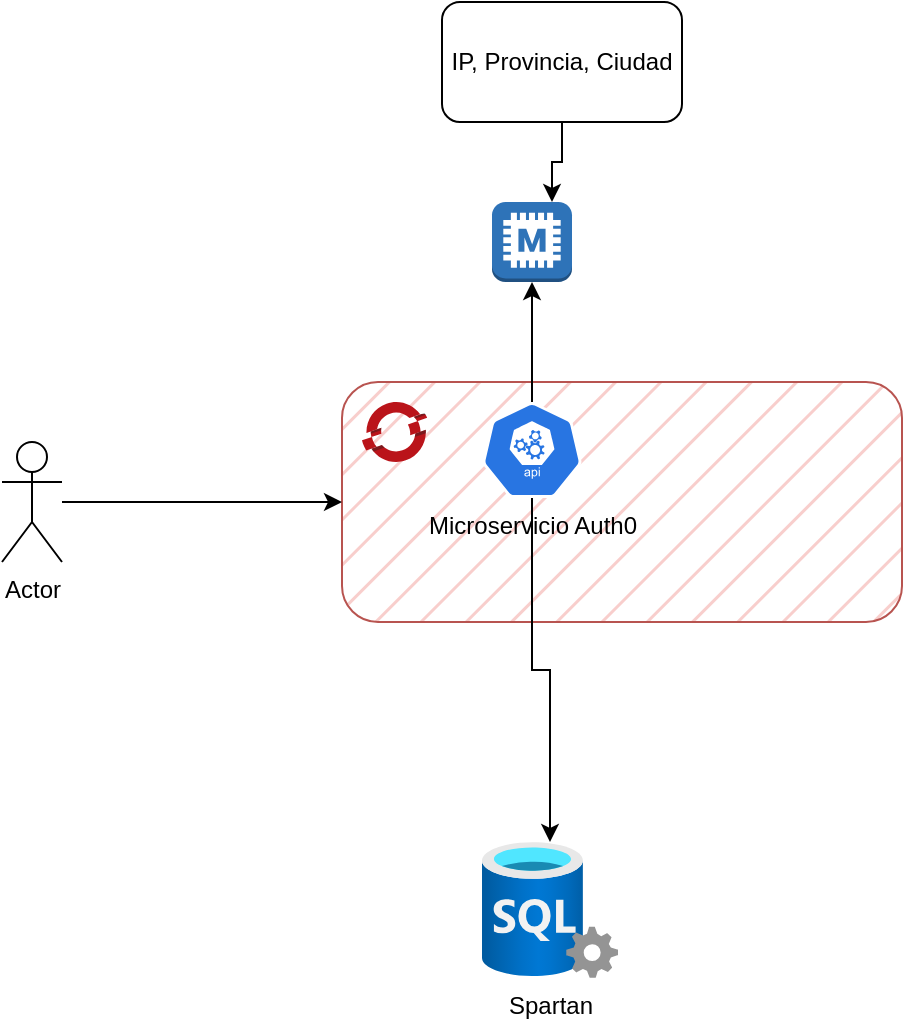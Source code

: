 <mxfile version="21.6.9" type="github">
  <diagram name="Página-1" id="4MTPa89ecPYX-DlPCeww">
    <mxGraphModel dx="1877" dy="1718" grid="1" gridSize="10" guides="1" tooltips="1" connect="1" arrows="1" fold="1" page="1" pageScale="1" pageWidth="827" pageHeight="1169" math="0" shadow="0">
      <root>
        <mxCell id="0" />
        <mxCell id="1" parent="0" />
        <mxCell id="R6vhQf7PWrzbfx1SiQ1o-1" value="" style="rounded=1;whiteSpace=wrap;html=1;fillColor=#f8cecc;strokeColor=#b85450;fillStyle=hatch;" parent="1" vertex="1">
          <mxGeometry x="110" y="80" width="280" height="120" as="geometry" />
        </mxCell>
        <mxCell id="bmwiJdFLaRqczscyPQs_-8" style="edgeStyle=orthogonalEdgeStyle;rounded=0;orthogonalLoop=1;jettySize=auto;html=1;entryX=0.75;entryY=0;entryDx=0;entryDy=0;entryPerimeter=0;" edge="1" parent="1" source="R6vhQf7PWrzbfx1SiQ1o-2" target="bmwiJdFLaRqczscyPQs_-6">
          <mxGeometry relative="1" as="geometry" />
        </mxCell>
        <mxCell id="R6vhQf7PWrzbfx1SiQ1o-2" value="IP, Provincia, Ciudad" style="rounded=1;whiteSpace=wrap;html=1;" parent="1" vertex="1">
          <mxGeometry x="160" y="-110" width="120" height="60" as="geometry" />
        </mxCell>
        <mxCell id="R6vhQf7PWrzbfx1SiQ1o-7" style="edgeStyle=orthogonalEdgeStyle;rounded=0;orthogonalLoop=1;jettySize=auto;html=1;" parent="1" source="R6vhQf7PWrzbfx1SiQ1o-6" target="R6vhQf7PWrzbfx1SiQ1o-1" edge="1">
          <mxGeometry relative="1" as="geometry" />
        </mxCell>
        <mxCell id="R6vhQf7PWrzbfx1SiQ1o-6" value="Actor" style="shape=umlActor;verticalLabelPosition=bottom;verticalAlign=top;html=1;outlineConnect=0;" parent="1" vertex="1">
          <mxGeometry x="-60" y="110" width="30" height="60" as="geometry" />
        </mxCell>
        <mxCell id="bmwiJdFLaRqczscyPQs_-1" value="" style="image;sketch=0;aspect=fixed;html=1;points=[];align=center;fontSize=12;image=img/lib/mscae/OpenShift.svg;" vertex="1" parent="1">
          <mxGeometry x="120" y="90" width="32.61" height="30" as="geometry" />
        </mxCell>
        <mxCell id="bmwiJdFLaRqczscyPQs_-3" value="Spartan" style="image;aspect=fixed;html=1;points=[];align=center;fontSize=12;image=img/lib/azure2/databases/SQL_Server.svg;" vertex="1" parent="1">
          <mxGeometry x="180" y="310" width="68" height="68" as="geometry" />
        </mxCell>
        <mxCell id="bmwiJdFLaRqczscyPQs_-5" style="edgeStyle=orthogonalEdgeStyle;rounded=0;orthogonalLoop=1;jettySize=auto;html=1;" edge="1" parent="1" source="bmwiJdFLaRqczscyPQs_-4" target="bmwiJdFLaRqczscyPQs_-3">
          <mxGeometry relative="1" as="geometry" />
        </mxCell>
        <mxCell id="bmwiJdFLaRqczscyPQs_-7" style="edgeStyle=orthogonalEdgeStyle;rounded=0;orthogonalLoop=1;jettySize=auto;html=1;" edge="1" parent="1" source="bmwiJdFLaRqczscyPQs_-4" target="bmwiJdFLaRqczscyPQs_-6">
          <mxGeometry relative="1" as="geometry" />
        </mxCell>
        <mxCell id="bmwiJdFLaRqczscyPQs_-4" value="Microservicio Auth0" style="sketch=0;html=1;dashed=0;whitespace=wrap;fillColor=#2875E2;strokeColor=#ffffff;points=[[0.005,0.63,0],[0.1,0.2,0],[0.9,0.2,0],[0.5,0,0],[0.995,0.63,0],[0.72,0.99,0],[0.5,1,0],[0.28,0.99,0]];verticalLabelPosition=bottom;align=center;verticalAlign=top;shape=mxgraph.kubernetes.icon;prIcon=api" vertex="1" parent="1">
          <mxGeometry x="180" y="90" width="50" height="48" as="geometry" />
        </mxCell>
        <mxCell id="bmwiJdFLaRqczscyPQs_-6" value="" style="outlineConnect=0;dashed=0;verticalLabelPosition=bottom;verticalAlign=top;align=center;html=1;shape=mxgraph.aws3.memcached;fillColor=#2E73B8;gradientColor=none;" vertex="1" parent="1">
          <mxGeometry x="185" y="-10" width="40" height="40" as="geometry" />
        </mxCell>
      </root>
    </mxGraphModel>
  </diagram>
</mxfile>
